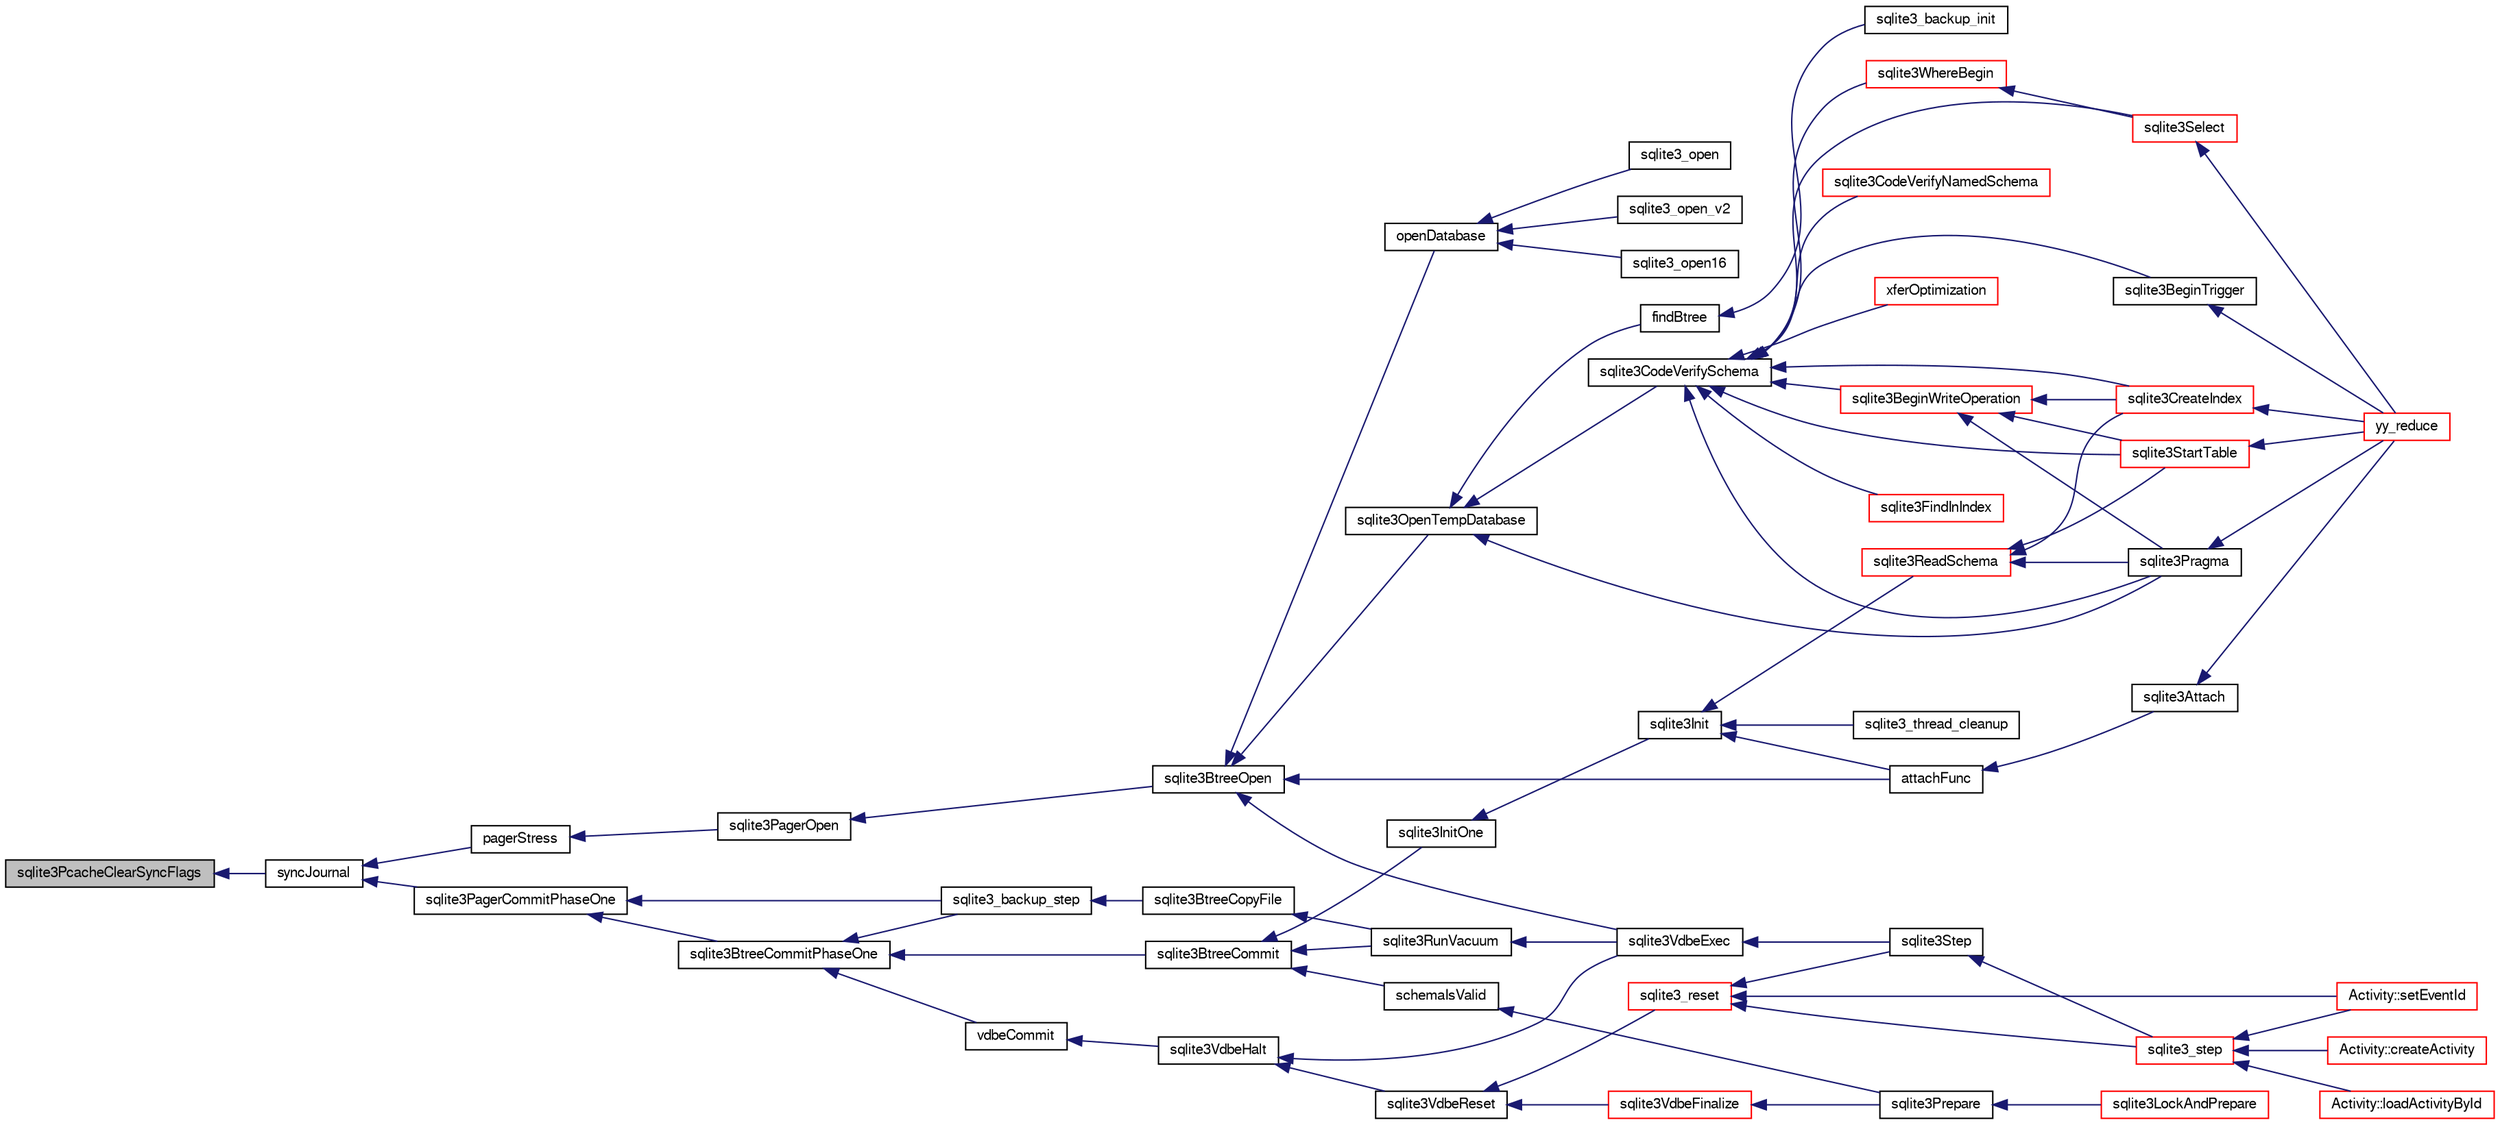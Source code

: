 digraph "sqlite3PcacheClearSyncFlags"
{
  edge [fontname="FreeSans",fontsize="10",labelfontname="FreeSans",labelfontsize="10"];
  node [fontname="FreeSans",fontsize="10",shape=record];
  rankdir="LR";
  Node650948 [label="sqlite3PcacheClearSyncFlags",height=0.2,width=0.4,color="black", fillcolor="grey75", style="filled", fontcolor="black"];
  Node650948 -> Node650949 [dir="back",color="midnightblue",fontsize="10",style="solid",fontname="FreeSans"];
  Node650949 [label="syncJournal",height=0.2,width=0.4,color="black", fillcolor="white", style="filled",URL="$sqlite3_8c.html#a53f9f2b680d397f110a892f8931623c6"];
  Node650949 -> Node650950 [dir="back",color="midnightblue",fontsize="10",style="solid",fontname="FreeSans"];
  Node650950 [label="pagerStress",height=0.2,width=0.4,color="black", fillcolor="white", style="filled",URL="$sqlite3_8c.html#abb21a3a371038e9e3e69af0f21a1b386"];
  Node650950 -> Node650951 [dir="back",color="midnightblue",fontsize="10",style="solid",fontname="FreeSans"];
  Node650951 [label="sqlite3PagerOpen",height=0.2,width=0.4,color="black", fillcolor="white", style="filled",URL="$sqlite3_8c.html#a5b4a74e8a1754922c482b7af19b30611"];
  Node650951 -> Node650952 [dir="back",color="midnightblue",fontsize="10",style="solid",fontname="FreeSans"];
  Node650952 [label="sqlite3BtreeOpen",height=0.2,width=0.4,color="black", fillcolor="white", style="filled",URL="$sqlite3_8c.html#a13dcb44dc34af6ce9d38de9c5aa975f9"];
  Node650952 -> Node650953 [dir="back",color="midnightblue",fontsize="10",style="solid",fontname="FreeSans"];
  Node650953 [label="sqlite3VdbeExec",height=0.2,width=0.4,color="black", fillcolor="white", style="filled",URL="$sqlite3_8c.html#a8ce40a614bdc56719c4d642b1e4dfb21"];
  Node650953 -> Node650954 [dir="back",color="midnightblue",fontsize="10",style="solid",fontname="FreeSans"];
  Node650954 [label="sqlite3Step",height=0.2,width=0.4,color="black", fillcolor="white", style="filled",URL="$sqlite3_8c.html#a3f2872e873e2758a4beedad1d5113554"];
  Node650954 -> Node650955 [dir="back",color="midnightblue",fontsize="10",style="solid",fontname="FreeSans"];
  Node650955 [label="sqlite3_step",height=0.2,width=0.4,color="red", fillcolor="white", style="filled",URL="$sqlite3_8h.html#ac1e491ce36b7471eb28387f7d3c74334"];
  Node650955 -> Node650956 [dir="back",color="midnightblue",fontsize="10",style="solid",fontname="FreeSans"];
  Node650956 [label="Activity::createActivity",height=0.2,width=0.4,color="red", fillcolor="white", style="filled",URL="$classActivity.html#a813cc5e52c14ab49b39014c134e3425b"];
  Node650955 -> Node650959 [dir="back",color="midnightblue",fontsize="10",style="solid",fontname="FreeSans"];
  Node650959 [label="Activity::loadActivityById",height=0.2,width=0.4,color="red", fillcolor="white", style="filled",URL="$classActivity.html#abe4ffb4f08a47212ebf9013259d9e7fd"];
  Node650955 -> Node650961 [dir="back",color="midnightblue",fontsize="10",style="solid",fontname="FreeSans"];
  Node650961 [label="Activity::setEventId",height=0.2,width=0.4,color="red", fillcolor="white", style="filled",URL="$classActivity.html#adb1d0fd0d08f473e068f0a4086bfa9ca"];
  Node650952 -> Node650981 [dir="back",color="midnightblue",fontsize="10",style="solid",fontname="FreeSans"];
  Node650981 [label="attachFunc",height=0.2,width=0.4,color="black", fillcolor="white", style="filled",URL="$sqlite3_8c.html#a69cb751a7da501b9a0aa37e0d7c3eaf7"];
  Node650981 -> Node650982 [dir="back",color="midnightblue",fontsize="10",style="solid",fontname="FreeSans"];
  Node650982 [label="sqlite3Attach",height=0.2,width=0.4,color="black", fillcolor="white", style="filled",URL="$sqlite3_8c.html#ae0907fe0b43cc1b4c7e6a16213e8546f"];
  Node650982 -> Node650983 [dir="back",color="midnightblue",fontsize="10",style="solid",fontname="FreeSans"];
  Node650983 [label="yy_reduce",height=0.2,width=0.4,color="red", fillcolor="white", style="filled",URL="$sqlite3_8c.html#a7c419a9b25711c666a9a2449ef377f14"];
  Node650952 -> Node651214 [dir="back",color="midnightblue",fontsize="10",style="solid",fontname="FreeSans"];
  Node651214 [label="sqlite3OpenTempDatabase",height=0.2,width=0.4,color="black", fillcolor="white", style="filled",URL="$sqlite3_8c.html#aaf3088380b731428b72d3b5777f93755"];
  Node651214 -> Node651158 [dir="back",color="midnightblue",fontsize="10",style="solid",fontname="FreeSans"];
  Node651158 [label="findBtree",height=0.2,width=0.4,color="black", fillcolor="white", style="filled",URL="$sqlite3_8c.html#ab4ee5743b77efd7f8832bf0b9315f973"];
  Node651158 -> Node651159 [dir="back",color="midnightblue",fontsize="10",style="solid",fontname="FreeSans"];
  Node651159 [label="sqlite3_backup_init",height=0.2,width=0.4,color="black", fillcolor="white", style="filled",URL="$sqlite3_8h.html#a9c9aa9e8edeb9910d93148a6621c1097"];
  Node651214 -> Node651215 [dir="back",color="midnightblue",fontsize="10",style="solid",fontname="FreeSans"];
  Node651215 [label="sqlite3CodeVerifySchema",height=0.2,width=0.4,color="black", fillcolor="white", style="filled",URL="$sqlite3_8c.html#ad9d8708d96f8416ec59ebf41c57000f9"];
  Node651215 -> Node651034 [dir="back",color="midnightblue",fontsize="10",style="solid",fontname="FreeSans"];
  Node651034 [label="sqlite3FindInIndex",height=0.2,width=0.4,color="red", fillcolor="white", style="filled",URL="$sqlite3_8c.html#af7d8c56ab0231f44bb5f87b3fafeffb2"];
  Node651215 -> Node651075 [dir="back",color="midnightblue",fontsize="10",style="solid",fontname="FreeSans"];
  Node651075 [label="sqlite3StartTable",height=0.2,width=0.4,color="red", fillcolor="white", style="filled",URL="$sqlite3_8c.html#af49b4395f39d9078a0dda2484c183012"];
  Node651075 -> Node650983 [dir="back",color="midnightblue",fontsize="10",style="solid",fontname="FreeSans"];
  Node651215 -> Node650992 [dir="back",color="midnightblue",fontsize="10",style="solid",fontname="FreeSans"];
  Node650992 [label="sqlite3CreateIndex",height=0.2,width=0.4,color="red", fillcolor="white", style="filled",URL="$sqlite3_8c.html#a8dbe5e590ab6c58a8c45f34f7c81e825"];
  Node650992 -> Node650983 [dir="back",color="midnightblue",fontsize="10",style="solid",fontname="FreeSans"];
  Node651215 -> Node651216 [dir="back",color="midnightblue",fontsize="10",style="solid",fontname="FreeSans"];
  Node651216 [label="sqlite3CodeVerifyNamedSchema",height=0.2,width=0.4,color="red", fillcolor="white", style="filled",URL="$sqlite3_8c.html#a30331e33b8e462cbe3aa83c8bddb8c0e"];
  Node651215 -> Node651217 [dir="back",color="midnightblue",fontsize="10",style="solid",fontname="FreeSans"];
  Node651217 [label="sqlite3BeginWriteOperation",height=0.2,width=0.4,color="red", fillcolor="white", style="filled",URL="$sqlite3_8c.html#a21b1b811bbe305f922244f8913c87f10"];
  Node651217 -> Node651075 [dir="back",color="midnightblue",fontsize="10",style="solid",fontname="FreeSans"];
  Node651217 -> Node650992 [dir="back",color="midnightblue",fontsize="10",style="solid",fontname="FreeSans"];
  Node651217 -> Node651031 [dir="back",color="midnightblue",fontsize="10",style="solid",fontname="FreeSans"];
  Node651031 [label="sqlite3Pragma",height=0.2,width=0.4,color="black", fillcolor="white", style="filled",URL="$sqlite3_8c.html#a111391370f58f8e6a6eca51fd34d62ed"];
  Node651031 -> Node650983 [dir="back",color="midnightblue",fontsize="10",style="solid",fontname="FreeSans"];
  Node651215 -> Node651012 [dir="back",color="midnightblue",fontsize="10",style="solid",fontname="FreeSans"];
  Node651012 [label="xferOptimization",height=0.2,width=0.4,color="red", fillcolor="white", style="filled",URL="$sqlite3_8c.html#ae85c90f7d064fe83f4ed930e708855d2"];
  Node651215 -> Node651031 [dir="back",color="midnightblue",fontsize="10",style="solid",fontname="FreeSans"];
  Node651215 -> Node651032 [dir="back",color="midnightblue",fontsize="10",style="solid",fontname="FreeSans"];
  Node651032 [label="sqlite3Select",height=0.2,width=0.4,color="red", fillcolor="white", style="filled",URL="$sqlite3_8c.html#a2465ee8c956209ba4b272477b7c21a45"];
  Node651032 -> Node650983 [dir="back",color="midnightblue",fontsize="10",style="solid",fontname="FreeSans"];
  Node651215 -> Node651011 [dir="back",color="midnightblue",fontsize="10",style="solid",fontname="FreeSans"];
  Node651011 [label="sqlite3BeginTrigger",height=0.2,width=0.4,color="black", fillcolor="white", style="filled",URL="$sqlite3_8c.html#ac20a731dbd52edec68a09962c7f39a4c"];
  Node651011 -> Node650983 [dir="back",color="midnightblue",fontsize="10",style="solid",fontname="FreeSans"];
  Node651215 -> Node651048 [dir="back",color="midnightblue",fontsize="10",style="solid",fontname="FreeSans"];
  Node651048 [label="sqlite3WhereBegin",height=0.2,width=0.4,color="red", fillcolor="white", style="filled",URL="$sqlite3_8c.html#acad049f5c9a96a8118cffd5e5ce89f7c"];
  Node651048 -> Node651032 [dir="back",color="midnightblue",fontsize="10",style="solid",fontname="FreeSans"];
  Node651214 -> Node651031 [dir="back",color="midnightblue",fontsize="10",style="solid",fontname="FreeSans"];
  Node650952 -> Node651188 [dir="back",color="midnightblue",fontsize="10",style="solid",fontname="FreeSans"];
  Node651188 [label="openDatabase",height=0.2,width=0.4,color="black", fillcolor="white", style="filled",URL="$sqlite3_8c.html#a6a9c3bc3a64234e863413f41db473758"];
  Node651188 -> Node651189 [dir="back",color="midnightblue",fontsize="10",style="solid",fontname="FreeSans"];
  Node651189 [label="sqlite3_open",height=0.2,width=0.4,color="black", fillcolor="white", style="filled",URL="$sqlite3_8h.html#a97ba966ed1acc38409786258268f5f71"];
  Node651188 -> Node651190 [dir="back",color="midnightblue",fontsize="10",style="solid",fontname="FreeSans"];
  Node651190 [label="sqlite3_open_v2",height=0.2,width=0.4,color="black", fillcolor="white", style="filled",URL="$sqlite3_8h.html#a140fe275b6975dc867cea50a65a217c4"];
  Node651188 -> Node651191 [dir="back",color="midnightblue",fontsize="10",style="solid",fontname="FreeSans"];
  Node651191 [label="sqlite3_open16",height=0.2,width=0.4,color="black", fillcolor="white", style="filled",URL="$sqlite3_8h.html#adbc401bb96713f32e553db32f6f3ca33"];
  Node650949 -> Node651219 [dir="back",color="midnightblue",fontsize="10",style="solid",fontname="FreeSans"];
  Node651219 [label="sqlite3PagerCommitPhaseOne",height=0.2,width=0.4,color="black", fillcolor="white", style="filled",URL="$sqlite3_8c.html#a2baf986bff9120486e9acc5951494ea7"];
  Node651219 -> Node651220 [dir="back",color="midnightblue",fontsize="10",style="solid",fontname="FreeSans"];
  Node651220 [label="sqlite3BtreeCommitPhaseOne",height=0.2,width=0.4,color="black", fillcolor="white", style="filled",URL="$sqlite3_8c.html#ae266cba101e64ad99a166f237532e262"];
  Node651220 -> Node651221 [dir="back",color="midnightblue",fontsize="10",style="solid",fontname="FreeSans"];
  Node651221 [label="sqlite3BtreeCommit",height=0.2,width=0.4,color="black", fillcolor="white", style="filled",URL="$sqlite3_8c.html#a8e56ab314556935f9f73080147d26419"];
  Node651221 -> Node650979 [dir="back",color="midnightblue",fontsize="10",style="solid",fontname="FreeSans"];
  Node650979 [label="sqlite3InitOne",height=0.2,width=0.4,color="black", fillcolor="white", style="filled",URL="$sqlite3_8c.html#ac4318b25df65269906b0379251fe9b85"];
  Node650979 -> Node650980 [dir="back",color="midnightblue",fontsize="10",style="solid",fontname="FreeSans"];
  Node650980 [label="sqlite3Init",height=0.2,width=0.4,color="black", fillcolor="white", style="filled",URL="$sqlite3_8c.html#aed74e3dc765631a833f522f425ff5a48"];
  Node650980 -> Node650981 [dir="back",color="midnightblue",fontsize="10",style="solid",fontname="FreeSans"];
  Node650980 -> Node650985 [dir="back",color="midnightblue",fontsize="10",style="solid",fontname="FreeSans"];
  Node650985 [label="sqlite3ReadSchema",height=0.2,width=0.4,color="red", fillcolor="white", style="filled",URL="$sqlite3_8c.html#ac41a97f30334f7d35b2b5713097eca90"];
  Node650985 -> Node651075 [dir="back",color="midnightblue",fontsize="10",style="solid",fontname="FreeSans"];
  Node650985 -> Node650992 [dir="back",color="midnightblue",fontsize="10",style="solid",fontname="FreeSans"];
  Node650985 -> Node651031 [dir="back",color="midnightblue",fontsize="10",style="solid",fontname="FreeSans"];
  Node650980 -> Node651079 [dir="back",color="midnightblue",fontsize="10",style="solid",fontname="FreeSans"];
  Node651079 [label="sqlite3_thread_cleanup",height=0.2,width=0.4,color="black", fillcolor="white", style="filled",URL="$sqlite3_8h.html#a34980c829db84f02e1a1599063469f06"];
  Node651221 -> Node651164 [dir="back",color="midnightblue",fontsize="10",style="solid",fontname="FreeSans"];
  Node651164 [label="schemaIsValid",height=0.2,width=0.4,color="black", fillcolor="white", style="filled",URL="$sqlite3_8c.html#a7c466fe28e7ca6f46b8bf72c46d9738d"];
  Node651164 -> Node651132 [dir="back",color="midnightblue",fontsize="10",style="solid",fontname="FreeSans"];
  Node651132 [label="sqlite3Prepare",height=0.2,width=0.4,color="black", fillcolor="white", style="filled",URL="$sqlite3_8c.html#acb25890858d0bf4b12eb7aae569f0c7b"];
  Node651132 -> Node651133 [dir="back",color="midnightblue",fontsize="10",style="solid",fontname="FreeSans"];
  Node651133 [label="sqlite3LockAndPrepare",height=0.2,width=0.4,color="red", fillcolor="white", style="filled",URL="$sqlite3_8c.html#a5db1ec5589aa2b02c6d979211a8789bd"];
  Node651221 -> Node651139 [dir="back",color="midnightblue",fontsize="10",style="solid",fontname="FreeSans"];
  Node651139 [label="sqlite3RunVacuum",height=0.2,width=0.4,color="black", fillcolor="white", style="filled",URL="$sqlite3_8c.html#a5e83ddc7b3e7e8e79ad5d1fc92de1d2f"];
  Node651139 -> Node650953 [dir="back",color="midnightblue",fontsize="10",style="solid",fontname="FreeSans"];
  Node651220 -> Node651166 [dir="back",color="midnightblue",fontsize="10",style="solid",fontname="FreeSans"];
  Node651166 [label="sqlite3_backup_step",height=0.2,width=0.4,color="black", fillcolor="white", style="filled",URL="$sqlite3_8h.html#a1699b75e98d082eebc465a9e64c35269"];
  Node651166 -> Node651167 [dir="back",color="midnightblue",fontsize="10",style="solid",fontname="FreeSans"];
  Node651167 [label="sqlite3BtreeCopyFile",height=0.2,width=0.4,color="black", fillcolor="white", style="filled",URL="$sqlite3_8c.html#a4d9e19a79f0d5c1dfcef0bd137ae83f9"];
  Node651167 -> Node651139 [dir="back",color="midnightblue",fontsize="10",style="solid",fontname="FreeSans"];
  Node651220 -> Node651222 [dir="back",color="midnightblue",fontsize="10",style="solid",fontname="FreeSans"];
  Node651222 [label="vdbeCommit",height=0.2,width=0.4,color="black", fillcolor="white", style="filled",URL="$sqlite3_8c.html#a5d7f1e0625451b987728f600cfe1b92d"];
  Node651222 -> Node651172 [dir="back",color="midnightblue",fontsize="10",style="solid",fontname="FreeSans"];
  Node651172 [label="sqlite3VdbeHalt",height=0.2,width=0.4,color="black", fillcolor="white", style="filled",URL="$sqlite3_8c.html#a8d1d99703d999190fbc35ecc981cb709"];
  Node651172 -> Node651173 [dir="back",color="midnightblue",fontsize="10",style="solid",fontname="FreeSans"];
  Node651173 [label="sqlite3VdbeReset",height=0.2,width=0.4,color="black", fillcolor="white", style="filled",URL="$sqlite3_8c.html#a315a913742f7267f90d46d41446353b1"];
  Node651173 -> Node651174 [dir="back",color="midnightblue",fontsize="10",style="solid",fontname="FreeSans"];
  Node651174 [label="sqlite3VdbeFinalize",height=0.2,width=0.4,color="red", fillcolor="white", style="filled",URL="$sqlite3_8c.html#af81e0c8d03b71610d3a826469f67bbd4"];
  Node651174 -> Node651132 [dir="back",color="midnightblue",fontsize="10",style="solid",fontname="FreeSans"];
  Node651173 -> Node651181 [dir="back",color="midnightblue",fontsize="10",style="solid",fontname="FreeSans"];
  Node651181 [label="sqlite3_reset",height=0.2,width=0.4,color="red", fillcolor="white", style="filled",URL="$sqlite3_8h.html#a758efebc2e95694959ab0e74b397984c"];
  Node651181 -> Node650961 [dir="back",color="midnightblue",fontsize="10",style="solid",fontname="FreeSans"];
  Node651181 -> Node650954 [dir="back",color="midnightblue",fontsize="10",style="solid",fontname="FreeSans"];
  Node651181 -> Node650955 [dir="back",color="midnightblue",fontsize="10",style="solid",fontname="FreeSans"];
  Node651172 -> Node650953 [dir="back",color="midnightblue",fontsize="10",style="solid",fontname="FreeSans"];
  Node651219 -> Node651166 [dir="back",color="midnightblue",fontsize="10",style="solid",fontname="FreeSans"];
}

